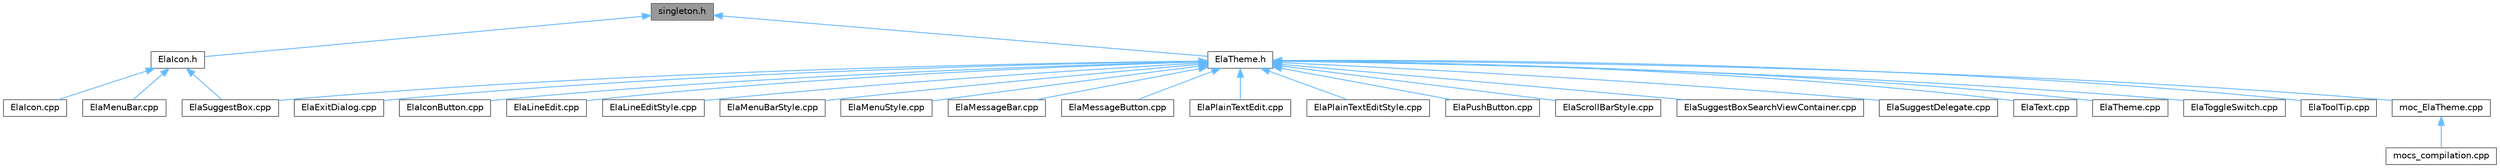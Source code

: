 digraph "singleton.h"
{
 // LATEX_PDF_SIZE
  bgcolor="transparent";
  edge [fontname=Helvetica,fontsize=10,labelfontname=Helvetica,labelfontsize=10];
  node [fontname=Helvetica,fontsize=10,shape=box,height=0.2,width=0.4];
  Node1 [id="Node000001",label="singleton.h",height=0.2,width=0.4,color="gray40", fillcolor="grey60", style="filled", fontcolor="black",tooltip=" "];
  Node1 -> Node2 [id="edge1_Node000001_Node000002",dir="back",color="steelblue1",style="solid",tooltip=" "];
  Node2 [id="Node000002",label="ElaIcon.h",height=0.2,width=0.4,color="grey40", fillcolor="white", style="filled",URL="$_ela_icon_8h.html",tooltip=" "];
  Node2 -> Node3 [id="edge2_Node000002_Node000003",dir="back",color="steelblue1",style="solid",tooltip=" "];
  Node3 [id="Node000003",label="ElaIcon.cpp",height=0.2,width=0.4,color="grey40", fillcolor="white", style="filled",URL="$_ela_icon_8cpp.html",tooltip=" "];
  Node2 -> Node4 [id="edge3_Node000002_Node000004",dir="back",color="steelblue1",style="solid",tooltip=" "];
  Node4 [id="Node000004",label="ElaMenuBar.cpp",height=0.2,width=0.4,color="grey40", fillcolor="white", style="filled",URL="$_ela_menu_bar_8cpp.html",tooltip="实现 ElaMenuBar 类，提供自定义菜单栏功能"];
  Node2 -> Node5 [id="edge4_Node000002_Node000005",dir="back",color="steelblue1",style="solid",tooltip=" "];
  Node5 [id="Node000005",label="ElaSuggestBox.cpp",height=0.2,width=0.4,color="grey40", fillcolor="white", style="filled",URL="$_ela_suggest_box_8cpp.html",tooltip="实现 ElaSuggestBox 类，搜索建议框控件"];
  Node1 -> Node6 [id="edge5_Node000001_Node000006",dir="back",color="steelblue1",style="solid",tooltip=" "];
  Node6 [id="Node000006",label="ElaTheme.h",height=0.2,width=0.4,color="grey40", fillcolor="white", style="filled",URL="$_ela_theme_8h.html",tooltip="定义 ElaTheme 类，提供主题管理和颜色配置功能"];
  Node6 -> Node7 [id="edge6_Node000006_Node000007",dir="back",color="steelblue1",style="solid",tooltip=" "];
  Node7 [id="Node000007",label="ElaExitDialog.cpp",height=0.2,width=0.4,color="grey40", fillcolor="white", style="filled",URL="$_ela_exit_dialog_8cpp.html",tooltip="实现 ElaExitDialog 类，提供退出对话框的功能"];
  Node6 -> Node8 [id="edge7_Node000006_Node000008",dir="back",color="steelblue1",style="solid",tooltip=" "];
  Node8 [id="Node000008",label="ElaIconButton.cpp",height=0.2,width=0.4,color="grey40", fillcolor="white", style="filled",URL="$_ela_icon_button_8cpp.html",tooltip="实现 ElaIconButton 类，提供自定义图标按钮功能"];
  Node6 -> Node9 [id="edge8_Node000006_Node000009",dir="back",color="steelblue1",style="solid",tooltip=" "];
  Node9 [id="Node000009",label="ElaLineEdit.cpp",height=0.2,width=0.4,color="grey40", fillcolor="white", style="filled",URL="$_ela_line_edit_8cpp.html",tooltip=" "];
  Node6 -> Node10 [id="edge9_Node000006_Node000010",dir="back",color="steelblue1",style="solid",tooltip=" "];
  Node10 [id="Node000010",label="ElaLineEditStyle.cpp",height=0.2,width=0.4,color="grey40", fillcolor="white", style="filled",URL="$_ela_line_edit_style_8cpp.html",tooltip=" "];
  Node6 -> Node11 [id="edge10_Node000006_Node000011",dir="back",color="steelblue1",style="solid",tooltip=" "];
  Node11 [id="Node000011",label="ElaMenuBarStyle.cpp",height=0.2,width=0.4,color="grey40", fillcolor="white", style="filled",URL="$_ela_menu_bar_style_8cpp.html",tooltip="实现 ElaMenuBarStyle 类，提供自定义菜单栏样式"];
  Node6 -> Node12 [id="edge11_Node000006_Node000012",dir="back",color="steelblue1",style="solid",tooltip=" "];
  Node12 [id="Node000012",label="ElaMenuStyle.cpp",height=0.2,width=0.4,color="grey40", fillcolor="white", style="filled",URL="$_ela_menu_style_8cpp.html",tooltip="实现 ElaMenuStyle 类，提供自定义菜单样式"];
  Node6 -> Node13 [id="edge12_Node000006_Node000013",dir="back",color="steelblue1",style="solid",tooltip=" "];
  Node13 [id="Node000013",label="ElaMessageBar.cpp",height=0.2,width=0.4,color="grey40", fillcolor="white", style="filled",URL="$_ela_message_bar_8cpp.html",tooltip="实现 ElaMessageBar 类，提供消息通知栏功能"];
  Node6 -> Node14 [id="edge13_Node000006_Node000014",dir="back",color="steelblue1",style="solid",tooltip=" "];
  Node14 [id="Node000014",label="ElaMessageButton.cpp",height=0.2,width=0.4,color="grey40", fillcolor="white", style="filled",URL="$_ela_message_button_8cpp.html",tooltip="实现 ElaMessageButton 类，提供消息触发按钮功能"];
  Node6 -> Node15 [id="edge14_Node000006_Node000015",dir="back",color="steelblue1",style="solid",tooltip=" "];
  Node15 [id="Node000015",label="ElaPlainTextEdit.cpp",height=0.2,width=0.4,color="grey40", fillcolor="white", style="filled",URL="$_ela_plain_text_edit_8cpp.html",tooltip="实现 ElaPlainTextEdit 类，提供自定义纯文本编辑框功能"];
  Node6 -> Node16 [id="edge15_Node000006_Node000016",dir="back",color="steelblue1",style="solid",tooltip=" "];
  Node16 [id="Node000016",label="ElaPlainTextEditStyle.cpp",height=0.2,width=0.4,color="grey40", fillcolor="white", style="filled",URL="$_ela_plain_text_edit_style_8cpp.html",tooltip="实现 ElaPlainTextEditStyle 类，提供纯文本编辑框的自定义样式"];
  Node6 -> Node17 [id="edge16_Node000006_Node000017",dir="back",color="steelblue1",style="solid",tooltip=" "];
  Node17 [id="Node000017",label="ElaPushButton.cpp",height=0.2,width=0.4,color="grey40", fillcolor="white", style="filled",URL="$_ela_push_button_8cpp.html",tooltip="实现 ElaPushButton 类，提供自定义按钮功能"];
  Node6 -> Node18 [id="edge17_Node000006_Node000018",dir="back",color="steelblue1",style="solid",tooltip=" "];
  Node18 [id="Node000018",label="ElaScrollBarStyle.cpp",height=0.2,width=0.4,color="grey40", fillcolor="white", style="filled",URL="$_ela_scroll_bar_style_8cpp.html",tooltip="实现 ElaScrollBarStyle 类，提供自定义滚动条样式"];
  Node6 -> Node5 [id="edge18_Node000006_Node000005",dir="back",color="steelblue1",style="solid",tooltip=" "];
  Node6 -> Node19 [id="edge19_Node000006_Node000019",dir="back",color="steelblue1",style="solid",tooltip=" "];
  Node19 [id="Node000019",label="ElaSuggestBoxSearchViewContainer.cpp",height=0.2,width=0.4,color="grey40", fillcolor="white", style="filled",URL="$_ela_suggest_box_search_view_container_8cpp.html",tooltip="实现 ElaSuggestBoxSearchViewContainer 类，建议框容器"];
  Node6 -> Node20 [id="edge20_Node000006_Node000020",dir="back",color="steelblue1",style="solid",tooltip=" "];
  Node20 [id="Node000020",label="ElaSuggestDelegate.cpp",height=0.2,width=0.4,color="grey40", fillcolor="white", style="filled",URL="$_ela_suggest_delegate_8cpp.html",tooltip="实现 ElaSuggestDelegate 类，建议项委托"];
  Node6 -> Node21 [id="edge21_Node000006_Node000021",dir="back",color="steelblue1",style="solid",tooltip=" "];
  Node21 [id="Node000021",label="ElaText.cpp",height=0.2,width=0.4,color="grey40", fillcolor="white", style="filled",URL="$_ela_text_8cpp.html",tooltip="实现 ElaText 类，提供自定义文本标签功能"];
  Node6 -> Node22 [id="edge22_Node000006_Node000022",dir="back",color="steelblue1",style="solid",tooltip=" "];
  Node22 [id="Node000022",label="ElaTheme.cpp",height=0.2,width=0.4,color="grey40", fillcolor="white", style="filled",URL="$_ela_theme_8cpp.html",tooltip="实现 ElaTheme 类，管理主题模式、颜色和阴影效果"];
  Node6 -> Node23 [id="edge23_Node000006_Node000023",dir="back",color="steelblue1",style="solid",tooltip=" "];
  Node23 [id="Node000023",label="ElaToggleSwitch.cpp",height=0.2,width=0.4,color="grey40", fillcolor="white", style="filled",URL="$_ela_toggle_switch_8cpp.html",tooltip="实现 ElaToggleSwitch 类，开关控件"];
  Node6 -> Node24 [id="edge24_Node000006_Node000024",dir="back",color="steelblue1",style="solid",tooltip=" "];
  Node24 [id="Node000024",label="ElaToolTip.cpp",height=0.2,width=0.4,color="grey40", fillcolor="white", style="filled",URL="$_ela_tool_tip_8cpp.html",tooltip="实现 ElaToolTip 类，提供自定义工具提示功能"];
  Node6 -> Node25 [id="edge25_Node000006_Node000025",dir="back",color="steelblue1",style="solid",tooltip=" "];
  Node25 [id="Node000025",label="moc_ElaTheme.cpp",height=0.2,width=0.4,color="grey40", fillcolor="white", style="filled",URL="$moc___ela_theme_8cpp.html",tooltip=" "];
  Node25 -> Node26 [id="edge26_Node000025_Node000026",dir="back",color="steelblue1",style="solid",tooltip=" "];
  Node26 [id="Node000026",label="mocs_compilation.cpp",height=0.2,width=0.4,color="grey40", fillcolor="white", style="filled",URL="$ui_2_ela_widget_tools_2_ela_widget_tools__autogen_2mocs__compilation_8cpp.html",tooltip=" "];
}
